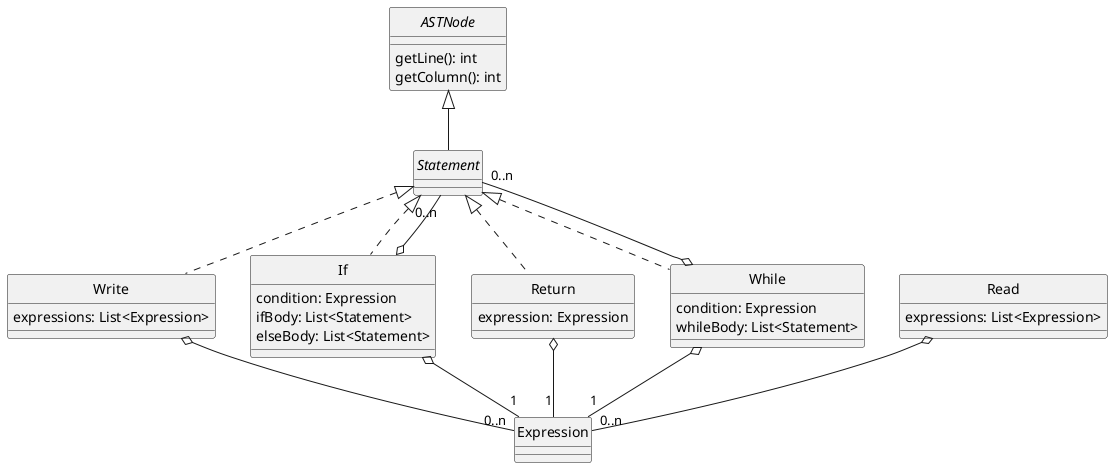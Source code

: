 @startuml Statements
skinparam style strictuml
skinparam monochrome true


interface ASTNode {
    getLine(): int
    getColumn(): int
}

interface Statement

class Write {
    expressions: List<Expression>
}

class Read {
    expressions: List<Expression>
}

class If {
    condition: Expression
    ifBody: List<Statement>
    elseBody: List<Statement>
}

class Return {
    expression: Expression
}

class While {
    condition: Expression
    whileBody: List<Statement>
}


ASTNode <|-- Statement
Statement <|.. If
Statement <|.. Write
Statement <|.. Return
Statement <|.. While


If o-- "1" Expression
If o-- "0..n" Statement

While o-- "1" Expression
While o-- "0..n" Statement

Write o-- "0..n" Expression
Read o-- "0..n" Expression

Return o-- "1" Expression

@enduml
